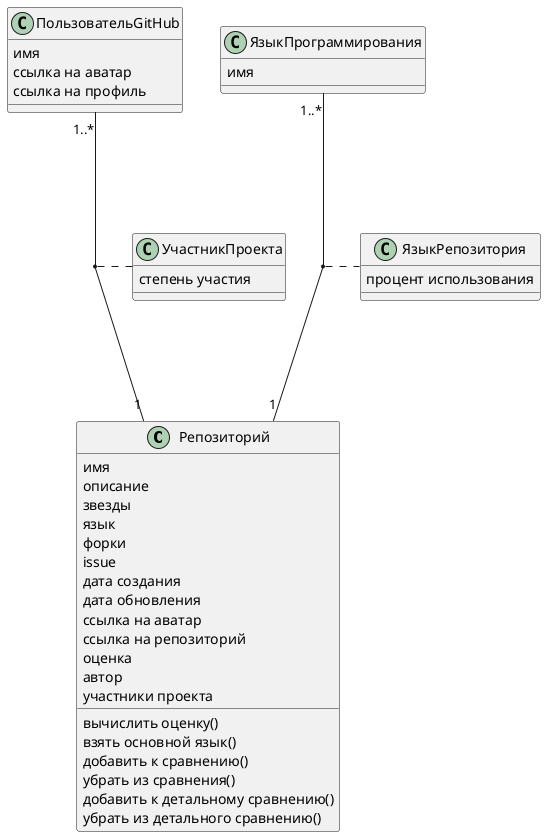 @startuml
class Репозиторий {
    имя
    описание
    звезды
    язык
    форки
    issue
    дата создания
    дата обновления
    ссылка на аватар
    ссылка на репозиторий
    оценка
    автор
    участники проекта

    вычислить оценку()
    взять основной язык()
    добавить к сравнению()
    убрать из сравнения()
    добавить к детальному сравнению()
    убрать из детального сравнению()
}

class ЯзыкПрограммирования {
    имя
}

class ПользовательGitHub {
    имя
    ссылка на аватар
    ссылка на профиль
}

ЯзыкПрограммирования "1..*" --- "1" Репозиторий
ПользовательGitHub "1..*" --- "1" Репозиторий

' class Диаграмма {
'     название

'     отобразить()
' }

' class ДиаграммаЯзыков {
'     
' }

' ДиаграммаЯзыков --|> Диаграмма
' ДиаграммаВкладаАвторов --|> Диаграмма

(Репозиторий, ЯзыкПрограммирования) .. ЯзыкРепозитория

class ЯзыкРепозитория {
    процент использования
}

(Репозиторий, ПользовательGitHub) .. УчастникПроекта

class УчастникПроекта {
    степень участия
}

@enduml
